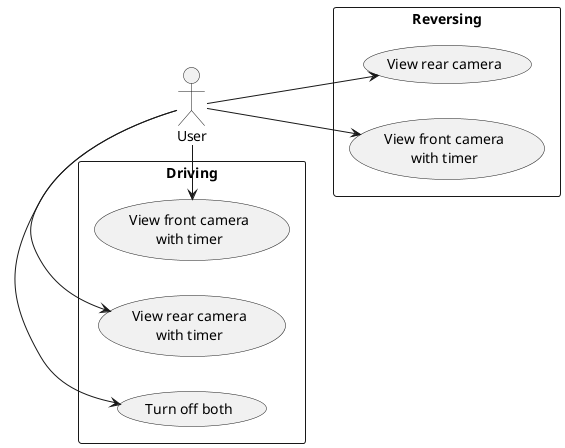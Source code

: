@startuml

left to right direction

actor User

rectangle Reversing {
    User --> (View rear camera)
    (View front camera\nwith timer) as front2
    User --> front2
}

rectangle Driving {
    (View rear camera\nwith timer) as front1
    User -left-> (View front camera\nwith timer)
    User -left-> front1
    User -left-> (Turn off both)
}

@enduml